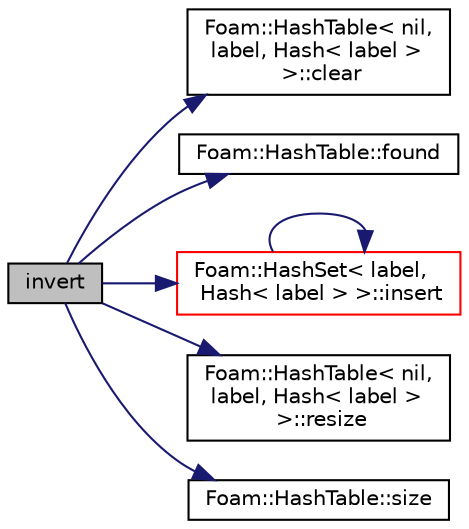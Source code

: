 digraph "invert"
{
  bgcolor="transparent";
  edge [fontname="Helvetica",fontsize="10",labelfontname="Helvetica",labelfontsize="10"];
  node [fontname="Helvetica",fontsize="10",shape=record];
  rankdir="LR";
  Node2514 [label="invert",height=0.2,width=0.4,color="black", fillcolor="grey75", style="filled", fontcolor="black"];
  Node2514 -> Node2515 [color="midnightblue",fontsize="10",style="solid",fontname="Helvetica"];
  Node2515 [label="Foam::HashTable\< nil,\l label, Hash\< label \>\l \>::clear",height=0.2,width=0.4,color="black",URL="$a26841.html#ac8bb3912a3ce86b15842e79d0b421204",tooltip="Clear all entries from table. "];
  Node2514 -> Node2516 [color="midnightblue",fontsize="10",style="solid",fontname="Helvetica"];
  Node2516 [label="Foam::HashTable::found",height=0.2,width=0.4,color="black",URL="$a26841.html#a9a7a02c333e3e98344a1e5b891c4d985",tooltip="Return true if hashedEntry is found in table. "];
  Node2514 -> Node2517 [color="midnightblue",fontsize="10",style="solid",fontname="Helvetica"];
  Node2517 [label="Foam::HashSet\< label,\l Hash\< label \> \>::insert",height=0.2,width=0.4,color="red",URL="$a26829.html#a49f0753d9652681fc3a81f59951a0ad7",tooltip="Insert a new entry. "];
  Node2517 -> Node2517 [color="midnightblue",fontsize="10",style="solid",fontname="Helvetica"];
  Node2514 -> Node2519 [color="midnightblue",fontsize="10",style="solid",fontname="Helvetica"];
  Node2519 [label="Foam::HashTable\< nil,\l label, Hash\< label \>\l \>::resize",height=0.2,width=0.4,color="black",URL="$a26841.html#ae697ea15032f01f89988bb8ada677832",tooltip="Resize the hash table for efficiency. "];
  Node2514 -> Node2520 [color="midnightblue",fontsize="10",style="solid",fontname="Helvetica"];
  Node2520 [label="Foam::HashTable::size",height=0.2,width=0.4,color="black",URL="$a26841.html#a47b3bf30da1eb3ab8076b5fbe00e0494",tooltip="Return number of elements in table. "];
}
